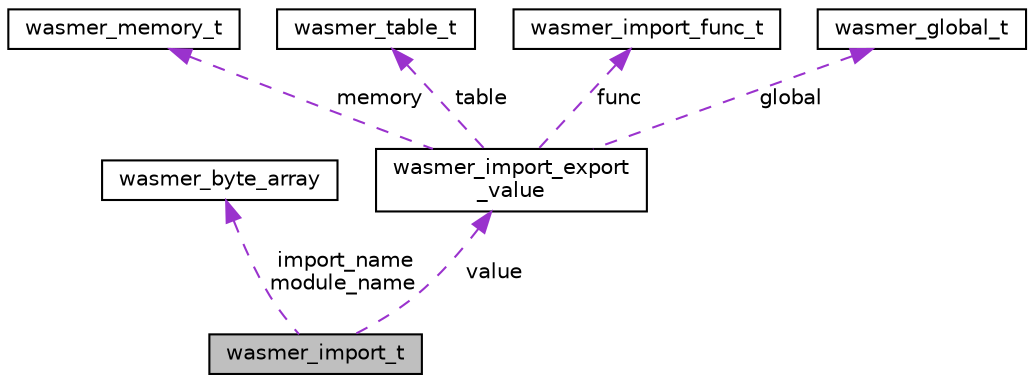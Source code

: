 digraph "wasmer_import_t"
{
 // INTERACTIVE_SVG=YES
 // LATEX_PDF_SIZE
  edge [fontname="Helvetica",fontsize="10",labelfontname="Helvetica",labelfontsize="10"];
  node [fontname="Helvetica",fontsize="10",shape=record];
  Node1 [label="wasmer_import_t",height=0.2,width=0.4,color="black", fillcolor="grey75", style="filled", fontcolor="black",tooltip=" "];
  Node2 -> Node1 [dir="back",color="darkorchid3",fontsize="10",style="dashed",label=" import_name\nmodule_name" ,fontname="Helvetica"];
  Node2 [label="wasmer_byte_array",height=0.2,width=0.4,color="black", fillcolor="white", style="filled",URL="$structwasmer__byte__array.html",tooltip=" "];
  Node3 -> Node1 [dir="back",color="darkorchid3",fontsize="10",style="dashed",label=" value" ,fontname="Helvetica"];
  Node3 [label="wasmer_import_export\l_value",height=0.2,width=0.4,color="black", fillcolor="white", style="filled",URL="$unionwasmer__import__export__value.html",tooltip="Union of import/export value."];
  Node4 -> Node3 [dir="back",color="darkorchid3",fontsize="10",style="dashed",label=" memory" ,fontname="Helvetica"];
  Node4 [label="wasmer_memory_t",height=0.2,width=0.4,color="black", fillcolor="white", style="filled",URL="$structwasmer__memory__t.html",tooltip=" "];
  Node5 -> Node3 [dir="back",color="darkorchid3",fontsize="10",style="dashed",label=" table" ,fontname="Helvetica"];
  Node5 [label="wasmer_table_t",height=0.2,width=0.4,color="black", fillcolor="white", style="filled",URL="$structwasmer__table__t.html",tooltip=" "];
  Node6 -> Node3 [dir="back",color="darkorchid3",fontsize="10",style="dashed",label=" func" ,fontname="Helvetica"];
  Node6 [label="wasmer_import_func_t",height=0.2,width=0.4,color="black", fillcolor="white", style="filled",URL="$structwasmer__import__func__t.html",tooltip=" "];
  Node7 -> Node3 [dir="back",color="darkorchid3",fontsize="10",style="dashed",label=" global" ,fontname="Helvetica"];
  Node7 [label="wasmer_global_t",height=0.2,width=0.4,color="black", fillcolor="white", style="filled",URL="$structwasmer__global__t.html",tooltip=" "];
}
